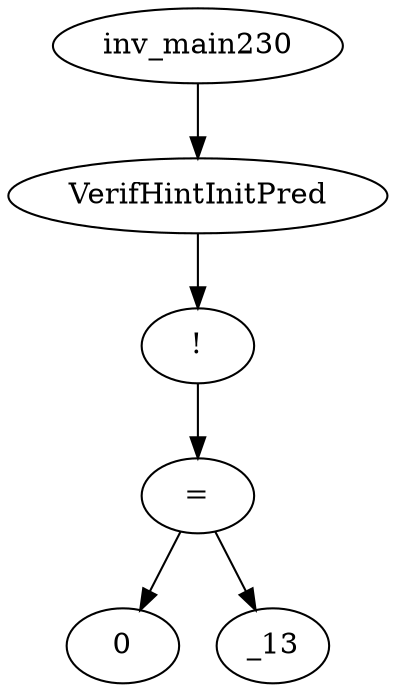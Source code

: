 digraph dag {
0 [label="inv_main230"];
1 [label="VerifHintInitPred"];
2 [label="!"];
3 [label="="];
4 [label="0"];
5 [label="_13"];
0->1
1->2
2->3
3->5
3 -> 4
}
